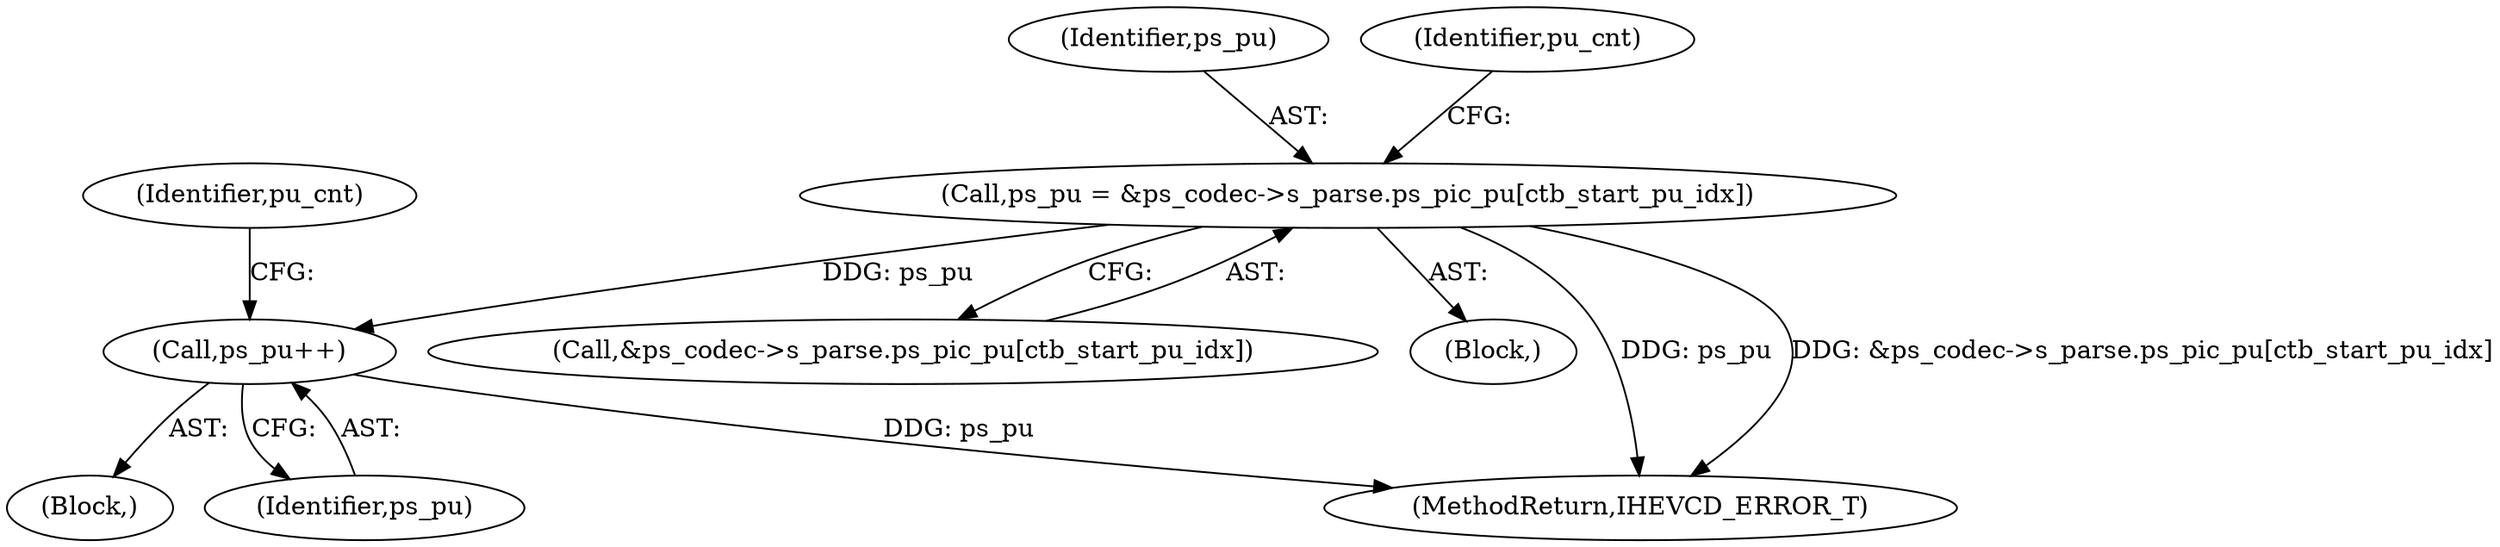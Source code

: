 digraph "0_Android_2b9fb0c2074d370a254b35e2489de2d94943578d@array" {
"1003252" [label="(Call,ps_pu = &ps_codec->s_parse.ps_pic_pu[ctb_start_pu_idx])"];
"1003272" [label="(Call,ps_pu++)"];
"1003253" [label="(Identifier,ps_pu)"];
"1003254" [label="(Call,&ps_codec->s_parse.ps_pic_pu[ctb_start_pu_idx])"];
"1003088" [label="(Block,)"];
"1003272" [label="(Call,ps_pu++)"];
"1003269" [label="(Block,)"];
"1003273" [label="(Identifier,ps_pu)"];
"1003267" [label="(Identifier,pu_cnt)"];
"1003252" [label="(Call,ps_pu = &ps_codec->s_parse.ps_pic_pu[ctb_start_pu_idx])"];
"1004845" [label="(MethodReturn,IHEVCD_ERROR_T)"];
"1003264" [label="(Identifier,pu_cnt)"];
"1003252" -> "1003088"  [label="AST: "];
"1003252" -> "1003254"  [label="CFG: "];
"1003253" -> "1003252"  [label="AST: "];
"1003254" -> "1003252"  [label="AST: "];
"1003264" -> "1003252"  [label="CFG: "];
"1003252" -> "1004845"  [label="DDG: ps_pu"];
"1003252" -> "1004845"  [label="DDG: &ps_codec->s_parse.ps_pic_pu[ctb_start_pu_idx]"];
"1003252" -> "1003272"  [label="DDG: ps_pu"];
"1003272" -> "1003269"  [label="AST: "];
"1003272" -> "1003273"  [label="CFG: "];
"1003273" -> "1003272"  [label="AST: "];
"1003267" -> "1003272"  [label="CFG: "];
"1003272" -> "1004845"  [label="DDG: ps_pu"];
}

